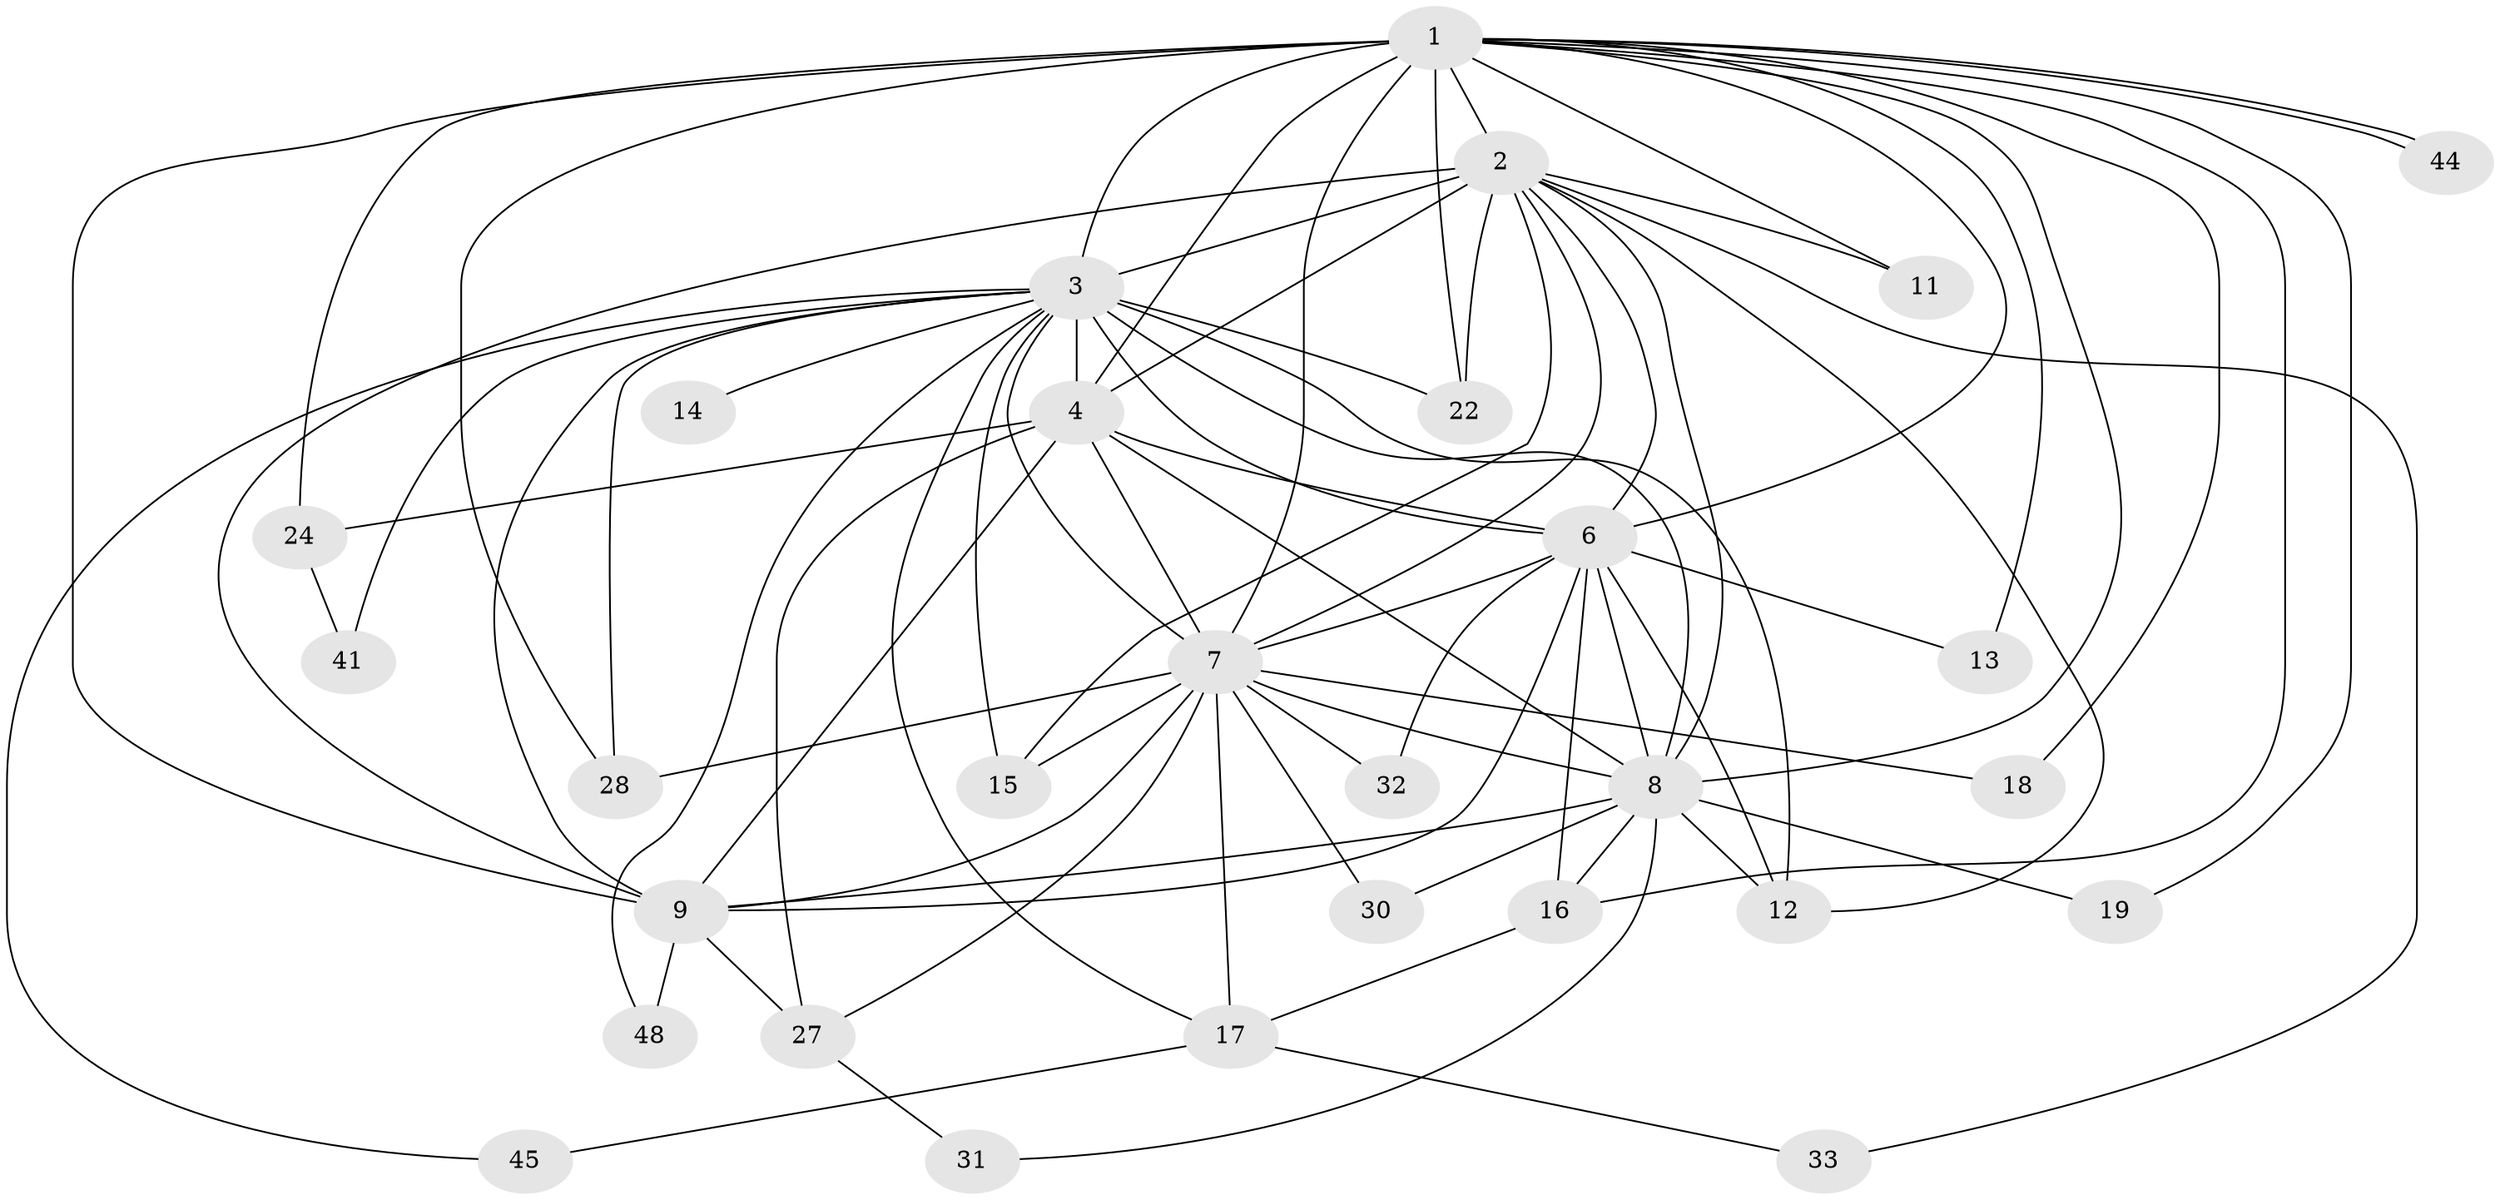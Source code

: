// original degree distribution, {21: 0.017241379310344827, 17: 0.05172413793103448, 14: 0.017241379310344827, 11: 0.017241379310344827, 20: 0.017241379310344827, 16: 0.034482758620689655, 13: 0.017241379310344827, 3: 0.20689655172413793, 2: 0.5172413793103449, 4: 0.10344827586206896}
// Generated by graph-tools (version 1.1) at 2025/13/03/09/25 04:13:49]
// undirected, 29 vertices, 77 edges
graph export_dot {
graph [start="1"]
  node [color=gray90,style=filled];
  1 [super="+5"];
  2 [super="+52+29+38+23+20"];
  3 [super="+10"];
  4;
  6 [super="+21"];
  7 [super="+35"];
  8;
  9 [super="+40+26"];
  11;
  12 [super="+46"];
  13;
  14;
  15;
  16 [super="+47"];
  17 [super="+37"];
  18;
  19;
  22;
  24 [super="+39"];
  27;
  28 [super="+57"];
  30;
  31;
  32;
  33;
  41;
  44;
  45;
  48;
  1 -- 2 [weight=4];
  1 -- 3 [weight=5];
  1 -- 4 [weight=2];
  1 -- 6 [weight=3];
  1 -- 7 [weight=2];
  1 -- 8 [weight=2];
  1 -- 9 [weight=3];
  1 -- 13;
  1 -- 18;
  1 -- 22;
  1 -- 44;
  1 -- 44;
  1 -- 24 [weight=2];
  1 -- 11;
  1 -- 16;
  1 -- 19;
  1 -- 28;
  2 -- 3 [weight=2];
  2 -- 4;
  2 -- 6 [weight=2];
  2 -- 7 [weight=2];
  2 -- 8 [weight=2];
  2 -- 9;
  2 -- 33;
  2 -- 11;
  2 -- 22;
  2 -- 12;
  2 -- 15;
  3 -- 4 [weight=2];
  3 -- 6 [weight=2];
  3 -- 7 [weight=2];
  3 -- 8 [weight=2];
  3 -- 9 [weight=3];
  3 -- 14 [weight=2];
  3 -- 17;
  3 -- 28;
  3 -- 48;
  3 -- 41;
  3 -- 12;
  3 -- 45;
  3 -- 15;
  3 -- 22;
  4 -- 6;
  4 -- 7;
  4 -- 8;
  4 -- 9;
  4 -- 27;
  4 -- 24;
  6 -- 7;
  6 -- 8 [weight=2];
  6 -- 9;
  6 -- 12;
  6 -- 13;
  6 -- 32;
  6 -- 16;
  7 -- 8;
  7 -- 9;
  7 -- 15;
  7 -- 17;
  7 -- 18;
  7 -- 27;
  7 -- 28;
  7 -- 30;
  7 -- 32;
  8 -- 9;
  8 -- 12;
  8 -- 16;
  8 -- 19;
  8 -- 30;
  8 -- 31;
  9 -- 48;
  9 -- 27;
  16 -- 17;
  17 -- 33;
  17 -- 45;
  24 -- 41;
  27 -- 31;
}
